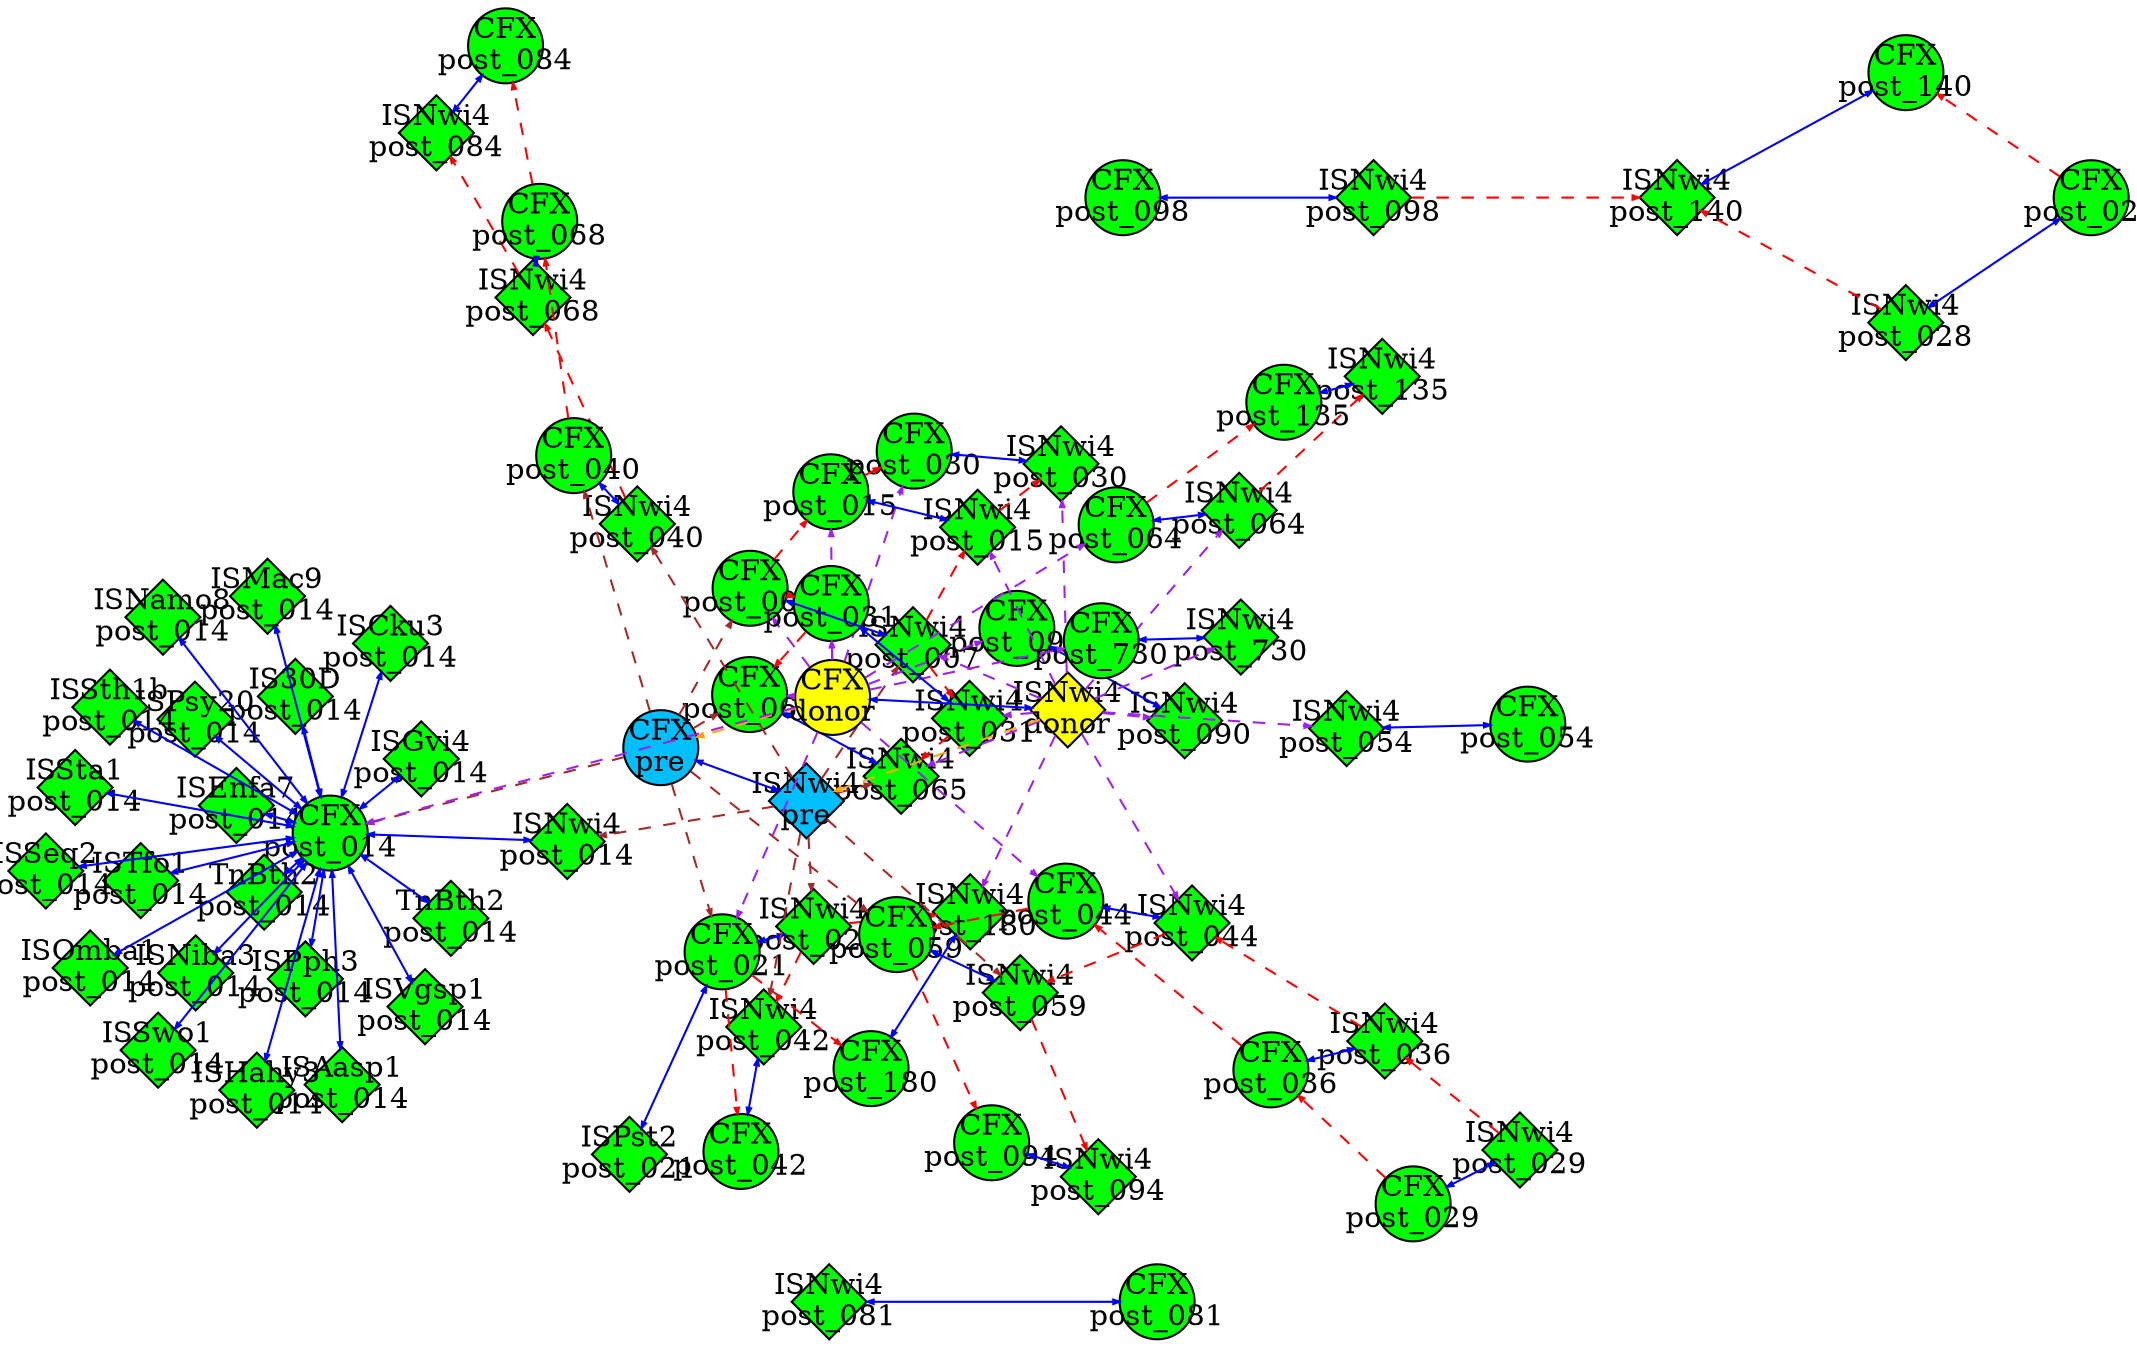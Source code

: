 digraph G {
  layout=sfdp;
  node [style=filled];
  N_1445_MGE_730 [label="ISNwi4\npost_730", shape=diamond, fixedsize=true, width=0.5, height=0.5, fillcolor=green]
  N_1445_MGE_140 [label="ISNwi4\npost_140", shape=diamond, fixedsize=true, width=0.5, height=0.5, fillcolor=green]
  N_1445_MGE_90 [label="ISNwi4\npost_090", shape=diamond, fixedsize=true, width=0.5, height=0.5, fillcolor=green]
  N_1445_MGE_84 [label="ISNwi4\npost_084", shape=diamond, fixedsize=true, width=0.5, height=0.5, fillcolor=green]
  N_42_ARG_81 [label="CFX\npost_081", shape=circle, fixedsize=true, width=0.5, height=0.5, fillcolor=green]
  N_1445_MGE_68 [label="ISNwi4\npost_068", shape=diamond, fixedsize=true, width=0.5, height=0.5, fillcolor=green]
  N_1445_MGE_81 [label="ISNwi4\npost_081", shape=diamond, fixedsize=true, width=0.5, height=0.5, fillcolor=green]
  N_42_ARG_84 [label="CFX\npost_084", shape=circle, fixedsize=true, width=0.5, height=0.5, fillcolor=green]
  N_1445_MGE_64 [label="ISNwi4\npost_064", shape=diamond, fixedsize=true, width=0.5, height=0.5, fillcolor=green]
  N_1445_MGE_40 [label="ISNwi4\npost_040", shape=diamond, fixedsize=true, width=0.5, height=0.5, fillcolor=green]
  N_1445_MGE_65 [label="ISNwi4\npost_065", shape=diamond, fixedsize=true, width=0.5, height=0.5, fillcolor=green]
  N_42_ARG_68 [label="CFX\npost_068", shape=circle, fixedsize=true, width=0.5, height=0.5, fillcolor=green]
  N_1445_MGE_36 [label="ISNwi4\npost_036", shape=diamond, fixedsize=true, width=0.5, height=0.5, fillcolor=green]
  N_1445_MGE_31 [label="ISNwi4\npost_031", shape=diamond, fixedsize=true, width=0.5, height=0.5, fillcolor=green]
  N_1445_MGE_59 [label="ISNwi4\npost_059", shape=diamond, fixedsize=true, width=0.5, height=0.5, fillcolor=green]
  N_42_ARG_29 [label="CFX\npost_029", shape=circle, fixedsize=true, width=0.5, height=0.5, fillcolor=green]
  N_1445_MGE_28 [label="ISNwi4\npost_028", shape=diamond, fixedsize=true, width=0.5, height=0.5, fillcolor=green]
  N_42_ARG_140 [label="CFX\npost_140", shape=circle, fixedsize=true, width=0.5, height=0.5, fillcolor=green]
  N_1445_MGE_180 [label="ISNwi4\npost_180", shape=diamond, fixedsize=true, width=0.5, height=0.5, fillcolor=green]
  N_1445_MGE_21 [label="ISNwi4\npost_021", shape=diamond, fixedsize=true, width=0.5, height=0.5, fillcolor=green]
  N_42_ARG_42 [label="CFX\npost_042", shape=circle, fixedsize=true, width=0.5, height=0.5, fillcolor=green]
  N_1365_MGE_14 [label="ISSwo1\npost_014", shape=diamond, fixedsize=true, width=0.5, height=0.5, fillcolor=green]
  N_42_ARG_90 [label="CFX\npost_090", shape=circle, fixedsize=true, width=0.5, height=0.5, fillcolor=green]
  N_1363_MGE_14 [label="ISPph3\npost_014", shape=diamond, fixedsize=true, width=0.5, height=0.5, fillcolor=green]
  N_1445_MGE_15 [label="ISNwi4\npost_015", shape=diamond, fixedsize=true, width=0.5, height=0.5, fillcolor=green]
  N_42_ARG_98 [label="CFX\npost_098", shape=circle, fixedsize=true, width=0.5, height=0.5, fillcolor=green]
  N_1362_MGE_14 [label="ISNiba3\npost_014", shape=diamond, fixedsize=true, width=0.5, height=0.5, fillcolor=green]
  N_42_ARG_21 [label="CFX\npost_021", shape=circle, fixedsize=true, width=0.5, height=0.5, fillcolor=green]
  N_1361_MGE_14 [label="IS30D\npost_014", shape=diamond, fixedsize=true, width=0.5, height=0.5, fillcolor=green]
  N_1343_MGE_14 [label="ISEnfa7\npost_014", shape=diamond, fixedsize=true, width=0.5, height=0.5, fillcolor=green]
  N_1360_MGE_14 [label="ISAasp1\npost_014", shape=diamond, fixedsize=true, width=0.5, height=0.5, fillcolor=green]
  N_42_ARG_40 [label="CFX\npost_040", shape=circle, fixedsize=true, width=0.5, height=0.5, fillcolor=green]
  N_1357_MGE_14 [label="ISTfo1\npost_014", shape=diamond, fixedsize=true, width=0.5, height=0.5, fillcolor=green]
  N_1445_MGE_135 [label="ISNwi4\npost_135", shape=diamond, fixedsize=true, width=0.5, height=0.5, fillcolor=green]
  N_1355_MGE_14 [label="ISHahy3\npost_014", shape=diamond, fixedsize=true, width=0.5, height=0.5, fillcolor=green]
  N_1354_MGE_14 [label="ISVgsp1\npost_014", shape=diamond, fixedsize=true, width=0.5, height=0.5, fillcolor=green]
  N_1449_MGE_21 [label="ISPst2\npost_021", shape=diamond, fixedsize=true, width=0.5, height=0.5, fillcolor=green]
  N_1445_MGE_29 [label="ISNwi4\npost_029", shape=diamond, fixedsize=true, width=0.5, height=0.5, fillcolor=green]
  N_1352_MGE_14 [label="TnBth2\npost_014", shape=diamond, fixedsize=true, width=0.5, height=0.5, fillcolor=green]
  N_1351_MGE_14 [label="ISOmba1\npost_014", shape=diamond, fixedsize=true, width=0.5, height=0.5, fillcolor=green]
  N_1350_MGE_14 [label="ISMac9\npost_014", shape=diamond, fixedsize=true, width=0.5, height=0.5, fillcolor=green]
  N_1445_MGE_44 [label="ISNwi4\npost_044", shape=diamond, fixedsize=true, width=0.5, height=0.5, fillcolor=green]
  N_42_ARG_0 [label="CFX\npre", shape=circle, fixedsize=true, width=0.5, height=0.5, fillcolor=deepskyblue]
  N_42_ARG_94 [label="CFX\npost_094", shape=circle, fixedsize=true, width=0.5, height=0.5, fillcolor=green]
  N_1347_MGE_14 [label="ISPsy20\npost_014", shape=diamond, fixedsize=true, width=0.5, height=0.5, fillcolor=green]
  N_1346_MGE_14 [label="ISSta1\npost_014", shape=diamond, fixedsize=true, width=0.5, height=0.5, fillcolor=green]
  N_42_ARG_65 [label="CFX\npost_065", shape=circle, fixedsize=true, width=0.5, height=0.5, fillcolor=green]
  N_42_ARG_36 [label="CFX\npost_036", shape=circle, fixedsize=true, width=0.5, height=0.5, fillcolor=green]
  N_1445_MGE_0 [label="ISNwi4\npre", shape=diamond, fixedsize=true, width=0.5, height=0.5, fillcolor=deepskyblue]
  N_1445_MGE_94 [label="ISNwi4\npost_094", shape=diamond, fixedsize=true, width=0.5, height=0.5, fillcolor=green]
  N_42_ARG_180 [label="CFX\npost_180", shape=circle, fixedsize=true, width=0.5, height=0.5, fillcolor=green]
  N_1445_MGE_7 [label="ISNwi4\npost_007", shape=diamond, fixedsize=true, width=0.5, height=0.5, fillcolor=green]
  N_1445_MGE_98 [label="ISNwi4\npost_098", shape=diamond, fixedsize=true, width=0.5, height=0.5, fillcolor=green]
  N_42_ARG_59 [label="CFX\npost_059", shape=circle, fixedsize=true, width=0.5, height=0.5, fillcolor=green]
  N_42_ARG_135 [label="CFX\npost_135", shape=circle, fixedsize=true, width=0.5, height=0.5, fillcolor=green]
  N_1445_MGE_14 [label="ISNwi4\npost_014", shape=diamond, fixedsize=true, width=0.5, height=0.5, fillcolor=green]
  N_1445_MGE_42 [label="ISNwi4\npost_042", shape=diamond, fixedsize=true, width=0.5, height=0.5, fillcolor=green]
  N_1366_MGE_14 [label="TnBth2\npost_014", shape=diamond, fixedsize=true, width=0.5, height=0.5, fillcolor=green]
  N_1345_MGE_14 [label="ISSeq2\npost_014", shape=diamond, fixedsize=true, width=0.5, height=0.5, fillcolor=green]
  N_1445_MGE_1000 [label="ISNwi4\ndonor", shape=diamond, fixedsize=true, width=0.5, height=0.5, fillcolor=yellow]
  N_42_ARG_730 [label="CFX\npost_730", shape=circle, fixedsize=true, width=0.5, height=0.5, fillcolor=green]
  N_1445_MGE_54 [label="ISNwi4\npost_054", shape=diamond, fixedsize=true, width=0.5, height=0.5, fillcolor=green]
  N_1349_MGE_14 [label="ISSth1b\npost_014", shape=diamond, fixedsize=true, width=0.5, height=0.5, fillcolor=green]
  N_1367_MGE_14 [label="ISNamo8\npost_014", shape=diamond, fixedsize=true, width=0.5, height=0.5, fillcolor=green]
  N_42_ARG_1000 [label="CFX\ndonor", shape=circle, fixedsize=true, width=0.5, height=0.5, fillcolor=yellow]
  N_42_ARG_15 [label="CFX\npost_015", shape=circle, fixedsize=true, width=0.5, height=0.5, fillcolor=green]
  N_42_ARG_64 [label="CFX\npost_064", shape=circle, fixedsize=true, width=0.5, height=0.5, fillcolor=green]
  N_42_ARG_28 [label="CFX\npost_028", shape=circle, fixedsize=true, width=0.5, height=0.5, fillcolor=green]
  N_42_ARG_54 [label="CFX\npost_054", shape=circle, fixedsize=true, width=0.5, height=0.5, fillcolor=green]
  N_1445_MGE_30 [label="ISNwi4\npost_030", shape=diamond, fixedsize=true, width=0.5, height=0.5, fillcolor=green]
  N_1348_MGE_14 [label="ISGvi4\npost_014", shape=diamond, fixedsize=true, width=0.5, height=0.5, fillcolor=green]
  N_42_ARG_30 [label="CFX\npost_030", shape=circle, fixedsize=true, width=0.5, height=0.5, fillcolor=green]
  N_1353_MGE_14 [label="ISCku3\npost_014", shape=diamond, fixedsize=true, width=0.5, height=0.5, fillcolor=green]
  N_42_ARG_7 [label="CFX\npost_007", shape=circle, fixedsize=true, width=0.5, height=0.5, fillcolor=green]
  N_42_ARG_44 [label="CFX\npost_044", shape=circle, fixedsize=true, width=0.5, height=0.5, fillcolor=green]
  N_42_ARG_31 [label="CFX\npost_031", shape=circle, fixedsize=true, width=0.5, height=0.5, fillcolor=green]
  N_42_ARG_14 [label="CFX\npost_014", shape=circle, fixedsize=true, width=0.5, height=0.5, fillcolor=green]
  N_42_ARG_1000 -> N_42_ARG_0 [style=dashed, color="orange", arrowsize=0.3]
  N_42_ARG_1000 -> N_42_ARG_7 [style=dashed, color="purple", arrowsize=0.3]
  N_42_ARG_1000 -> N_42_ARG_14 [style=dashed, color="purple", arrowsize=0.3]
  N_42_ARG_1000 -> N_42_ARG_15 [style=dashed, color="purple", arrowsize=0.3]
  N_42_ARG_1000 -> N_42_ARG_21 [style=dashed, color="purple", arrowsize=0.3]
  N_42_ARG_1000 -> N_42_ARG_30 [style=dashed, color="purple", arrowsize=0.3]
  N_42_ARG_1000 -> N_42_ARG_31 [style=dashed, color="purple", arrowsize=0.3]
  N_42_ARG_1000 -> N_42_ARG_44 [style=dashed, color="purple", arrowsize=0.3]
  N_42_ARG_1000 -> N_42_ARG_64 [style=dashed, color="purple", arrowsize=0.3]
  N_42_ARG_1000 -> N_42_ARG_65 [style=dashed, color="purple", arrowsize=0.3]
  N_42_ARG_1000 -> N_42_ARG_90 [style=dashed, color="purple", arrowsize=0.3]
  N_42_ARG_1000 -> N_42_ARG_730 [style=dashed, color="purple", arrowsize=0.3]
  N_42_ARG_1000 -> N_1445_MGE_1000 [style=solid, color="#0000FF", arrowsize=0.3, dir=both]
  N_42_ARG_0 -> N_42_ARG_7 [style=dashed, color="brown", arrowsize=0.3]
  N_42_ARG_0 -> N_42_ARG_14 [style=dashed, color="brown", arrowsize=0.3]
  N_42_ARG_0 -> N_42_ARG_21 [style=dashed, color="brown", arrowsize=0.3]
  N_42_ARG_0 -> N_42_ARG_40 [style=dashed, color="brown", arrowsize=0.3]
  N_42_ARG_0 -> N_42_ARG_59 [style=dashed, color="brown", arrowsize=0.3]
  N_42_ARG_0 -> N_42_ARG_65 [style=dashed, color="brown", arrowsize=0.3]
  N_42_ARG_0 -> N_1445_MGE_0 [style=solid, color="#0000FF", arrowsize=0.3, dir=both]
  N_42_ARG_7 -> N_42_ARG_15 [style=dashed, color="#FF0000", arrowsize=0.3]
  N_42_ARG_7 -> N_42_ARG_31 [style=dashed, color="#FF0000", arrowsize=0.3]
  N_42_ARG_7 -> N_1445_MGE_7 [style=solid, color="#0000FF", arrowsize=0.3, dir=both]
  N_42_ARG_14 -> N_1343_MGE_14 [style=solid, color="#0000FF", arrowsize=0.3, dir=both]
  N_42_ARG_14 -> N_1345_MGE_14 [style=solid, color="#0000FF", arrowsize=0.3, dir=both]
  N_42_ARG_14 -> N_1346_MGE_14 [style=solid, color="#0000FF", arrowsize=0.3, dir=both]
  N_42_ARG_14 -> N_1347_MGE_14 [style=solid, color="#0000FF", arrowsize=0.3, dir=both]
  N_42_ARG_14 -> N_1348_MGE_14 [style=solid, color="#0000FF", arrowsize=0.3, dir=both]
  N_42_ARG_14 -> N_1349_MGE_14 [style=solid, color="#0000FF", arrowsize=0.3, dir=both]
  N_42_ARG_14 -> N_1350_MGE_14 [style=solid, color="#0000FF", arrowsize=0.3, dir=both]
  N_42_ARG_14 -> N_1351_MGE_14 [style=solid, color="#0000FF", arrowsize=0.3, dir=both]
  N_42_ARG_14 -> N_1352_MGE_14 [style=solid, color="#0000FF", arrowsize=0.3, dir=both]
  N_42_ARG_14 -> N_1353_MGE_14 [style=solid, color="#0000FF", arrowsize=0.3, dir=both]
  N_42_ARG_14 -> N_1354_MGE_14 [style=solid, color="#0000FF", arrowsize=0.3, dir=both]
  N_42_ARG_14 -> N_1355_MGE_14 [style=solid, color="#0000FF", arrowsize=0.3, dir=both]
  N_42_ARG_14 -> N_1357_MGE_14 [style=solid, color="#0000FF", arrowsize=0.3, dir=both]
  N_42_ARG_14 -> N_1360_MGE_14 [style=solid, color="#0000FF", arrowsize=0.3, dir=both]
  N_42_ARG_14 -> N_1361_MGE_14 [style=solid, color="#0000FF", arrowsize=0.3, dir=both]
  N_42_ARG_14 -> N_1362_MGE_14 [style=solid, color="#0000FF", arrowsize=0.3, dir=both]
  N_42_ARG_14 -> N_1363_MGE_14 [style=solid, color="#0000FF", arrowsize=0.3, dir=both]
  N_42_ARG_14 -> N_1365_MGE_14 [style=solid, color="#0000FF", arrowsize=0.3, dir=both]
  N_42_ARG_14 -> N_1366_MGE_14 [style=solid, color="#0000FF", arrowsize=0.3, dir=both]
  N_42_ARG_14 -> N_1367_MGE_14 [style=solid, color="#0000FF", arrowsize=0.3, dir=both]
  N_42_ARG_14 -> N_1445_MGE_14 [style=solid, color="#0000FF", arrowsize=0.3, dir=both]
  N_42_ARG_15 -> N_42_ARG_30 [style=dashed, color="#FF0000", arrowsize=0.3]
  N_42_ARG_15 -> N_1445_MGE_15 [style=solid, color="#0000FF", arrowsize=0.3, dir=both]
  N_42_ARG_21 -> N_42_ARG_42 [style=dashed, color="#FF0000", arrowsize=0.3]
  N_42_ARG_21 -> N_42_ARG_180 [style=dashed, color="#FF0000", arrowsize=0.3]
  N_42_ARG_21 -> N_1445_MGE_21 [style=solid, color="#0000FF", arrowsize=0.3, dir=both]
  N_42_ARG_21 -> N_1449_MGE_21 [style=solid, color="#0000FF", arrowsize=0.3, dir=both]
  N_42_ARG_28 -> N_42_ARG_140 [style=dashed, color="#FF0000", arrowsize=0.3]
  N_42_ARG_28 -> N_1445_MGE_28 [style=solid, color="#0000FF", arrowsize=0.3, dir=both]
  N_42_ARG_29 -> N_42_ARG_36 [style=dashed, color="#FF0000", arrowsize=0.3]
  N_42_ARG_29 -> N_1445_MGE_29 [style=solid, color="#0000FF", arrowsize=0.3, dir=both]
  N_42_ARG_30 -> N_1445_MGE_30 [style=solid, color="#0000FF", arrowsize=0.3, dir=both]
  N_42_ARG_31 -> N_42_ARG_65 [style=dashed, color="#FF0000", arrowsize=0.3]
  N_42_ARG_31 -> N_1445_MGE_31 [style=solid, color="#0000FF", arrowsize=0.3, dir=both]
  N_42_ARG_36 -> N_42_ARG_44 [style=dashed, color="#FF0000", arrowsize=0.3]
  N_42_ARG_36 -> N_1445_MGE_36 [style=solid, color="#0000FF", arrowsize=0.3, dir=both]
  N_42_ARG_40 -> N_42_ARG_68 [style=dashed, color="#FF0000", arrowsize=0.3]
  N_42_ARG_40 -> N_1445_MGE_40 [style=solid, color="#0000FF", arrowsize=0.3, dir=both]
  N_42_ARG_42 -> N_1445_MGE_42 [style=solid, color="#0000FF", arrowsize=0.3, dir=both]
  N_42_ARG_44 -> N_42_ARG_59 [style=dashed, color="#FF0000", arrowsize=0.3]
  N_42_ARG_44 -> N_1445_MGE_44 [style=solid, color="#0000FF", arrowsize=0.3, dir=both]
  N_42_ARG_54 -> N_1445_MGE_54 [style=solid, color="#0000FF", arrowsize=0.3, dir=both]
  N_42_ARG_59 -> N_42_ARG_94 [style=dashed, color="#FF0000", arrowsize=0.3]
  N_42_ARG_59 -> N_1445_MGE_59 [style=solid, color="#0000FF", arrowsize=0.3, dir=both]
  N_42_ARG_64 -> N_42_ARG_135 [style=dashed, color="#FF0000", arrowsize=0.3]
  N_42_ARG_64 -> N_1445_MGE_64 [style=solid, color="#0000FF", arrowsize=0.3, dir=both]
  N_42_ARG_65 -> N_1445_MGE_65 [style=solid, color="#0000FF", arrowsize=0.3, dir=both]
  N_42_ARG_68 -> N_42_ARG_84 [style=dashed, color="#FF0000", arrowsize=0.3]
  N_42_ARG_68 -> N_1445_MGE_68 [style=solid, color="#0000FF", arrowsize=0.3, dir=both]
  N_42_ARG_81 -> N_1445_MGE_81 [style=solid, color="#0000FF", arrowsize=0.3, dir=both]
  N_42_ARG_84 -> N_1445_MGE_84 [style=solid, color="#0000FF", arrowsize=0.3, dir=both]
  N_42_ARG_90 -> N_1445_MGE_90 [style=solid, color="#0000FF", arrowsize=0.3, dir=both]
  N_42_ARG_94 -> N_1445_MGE_94 [style=solid, color="#0000FF", arrowsize=0.3, dir=both]
  N_42_ARG_98 -> N_1445_MGE_98 [style=solid, color="#0000FF", arrowsize=0.3, dir=both]
  N_42_ARG_135 -> N_1445_MGE_135 [style=solid, color="#0000FF", arrowsize=0.3, dir=both]
  N_42_ARG_140 -> N_1445_MGE_140 [style=solid, color="#0000FF", arrowsize=0.3, dir=both]
  N_42_ARG_180 -> N_1445_MGE_180 [style=solid, color="#0000FF", arrowsize=0.3, dir=both]
  N_42_ARG_730 -> N_1445_MGE_730 [style=solid, color="#0000FF", arrowsize=0.3, dir=both]
  N_1445_MGE_1000 -> N_1445_MGE_0 [style=dashed, color="orange", arrowsize=0.3]
  N_1445_MGE_1000 -> N_1445_MGE_7 [style=dashed, color="purple", arrowsize=0.3]
  N_1445_MGE_1000 -> N_1445_MGE_15 [style=dashed, color="purple", arrowsize=0.3]
  N_1445_MGE_1000 -> N_1445_MGE_30 [style=dashed, color="purple", arrowsize=0.3]
  N_1445_MGE_1000 -> N_1445_MGE_31 [style=dashed, color="purple", arrowsize=0.3]
  N_1445_MGE_1000 -> N_1445_MGE_44 [style=dashed, color="purple", arrowsize=0.3]
  N_1445_MGE_1000 -> N_1445_MGE_54 [style=dashed, color="purple", arrowsize=0.3]
  N_1445_MGE_1000 -> N_1445_MGE_64 [style=dashed, color="purple", arrowsize=0.3]
  N_1445_MGE_1000 -> N_1445_MGE_65 [style=dashed, color="purple", arrowsize=0.3]
  N_1445_MGE_1000 -> N_1445_MGE_90 [style=dashed, color="purple", arrowsize=0.3]
  N_1445_MGE_1000 -> N_1445_MGE_180 [style=dashed, color="purple", arrowsize=0.3]
  N_1445_MGE_1000 -> N_1445_MGE_730 [style=dashed, color="purple", arrowsize=0.3]
  N_1445_MGE_0 -> N_1445_MGE_7 [style=dashed, color="brown", arrowsize=0.3]
  N_1445_MGE_0 -> N_1445_MGE_14 [style=dashed, color="brown", arrowsize=0.3]
  N_1445_MGE_0 -> N_1445_MGE_21 [style=dashed, color="brown", arrowsize=0.3]
  N_1445_MGE_0 -> N_1445_MGE_40 [style=dashed, color="brown", arrowsize=0.3]
  N_1445_MGE_0 -> N_1445_MGE_42 [style=dashed, color="brown", arrowsize=0.3]
  N_1445_MGE_0 -> N_1445_MGE_59 [style=dashed, color="brown", arrowsize=0.3]
  N_1445_MGE_0 -> N_1445_MGE_65 [style=dashed, color="brown", arrowsize=0.3]
  N_1445_MGE_7 -> N_1445_MGE_15 [style=dashed, color="#FF0000", arrowsize=0.3]
  N_1445_MGE_7 -> N_1445_MGE_31 [style=dashed, color="#FF0000", arrowsize=0.3]
  N_1445_MGE_15 -> N_1445_MGE_30 [style=dashed, color="#FF0000", arrowsize=0.3]
  N_1445_MGE_21 -> N_1445_MGE_42 [style=dashed, color="#FF0000", arrowsize=0.3]
  N_1445_MGE_21 -> N_1445_MGE_180 [style=dashed, color="#FF0000", arrowsize=0.3]
  N_1445_MGE_28 -> N_1445_MGE_140 [style=dashed, color="#FF0000", arrowsize=0.3]
  N_1445_MGE_29 -> N_1445_MGE_36 [style=dashed, color="#FF0000", arrowsize=0.3]
  N_1445_MGE_31 -> N_1445_MGE_65 [style=dashed, color="#FF0000", arrowsize=0.3]
  N_1445_MGE_36 -> N_1445_MGE_44 [style=dashed, color="#FF0000", arrowsize=0.3]
  N_1445_MGE_40 -> N_1445_MGE_68 [style=dashed, color="#FF0000", arrowsize=0.3]
  N_1445_MGE_44 -> N_1445_MGE_59 [style=dashed, color="#FF0000", arrowsize=0.3]
  N_1445_MGE_59 -> N_1445_MGE_94 [style=dashed, color="#FF0000", arrowsize=0.3]
  N_1445_MGE_64 -> N_1445_MGE_135 [style=dashed, color="#FF0000", arrowsize=0.3]
  N_1445_MGE_68 -> N_1445_MGE_84 [style=dashed, color="#FF0000", arrowsize=0.3]
  N_1445_MGE_98 -> N_1445_MGE_140 [style=dashed, color="#FF0000", arrowsize=0.3]
}
